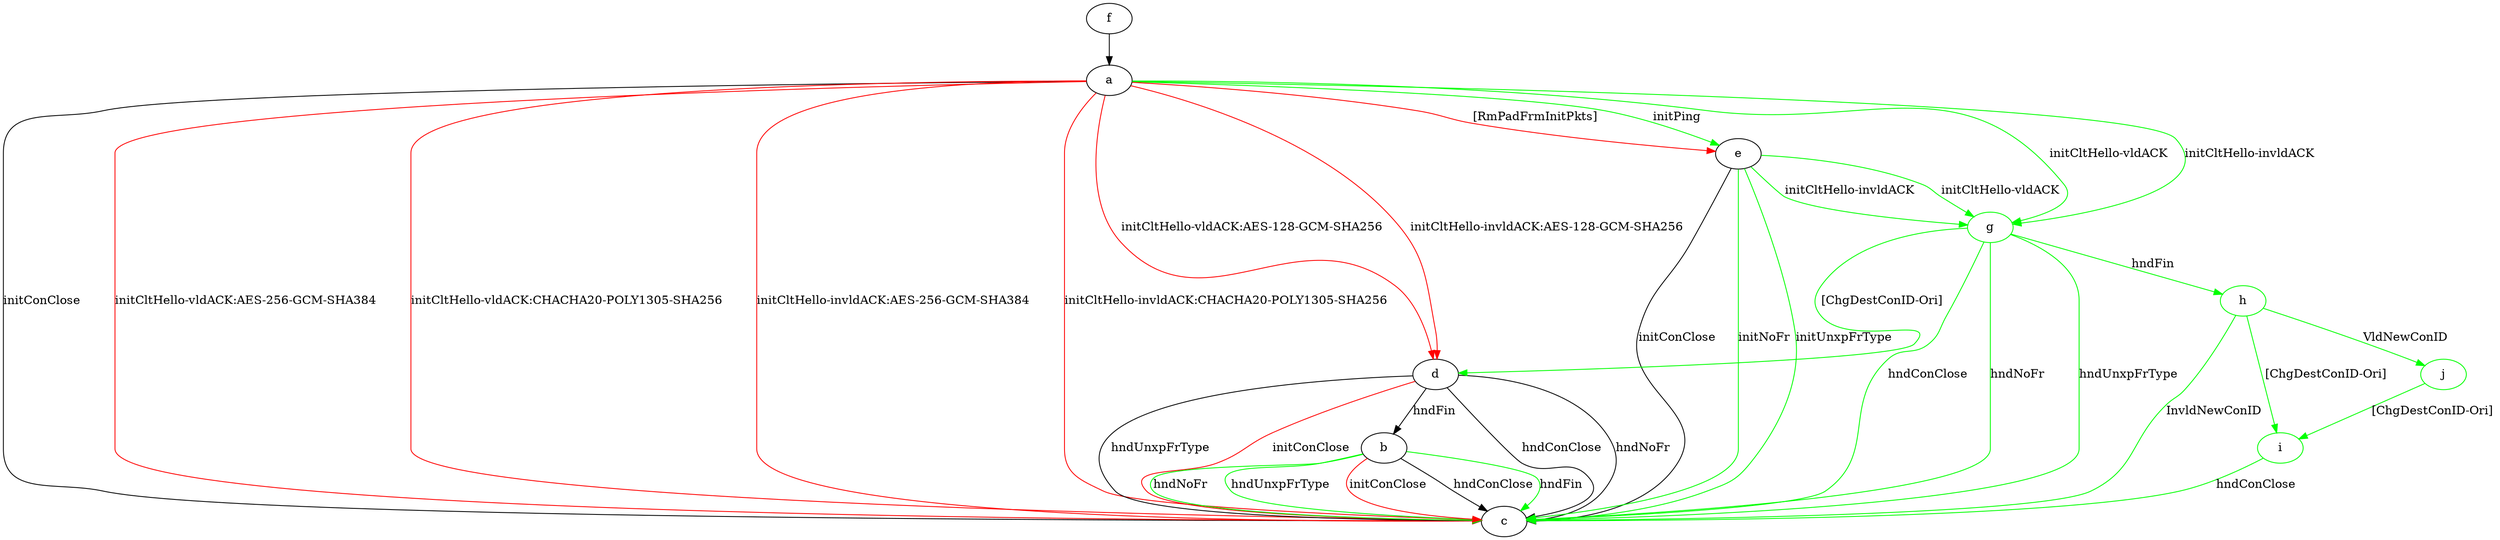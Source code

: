 digraph "" {
	a -> c	[key=0,
		label="initConClose "];
	a -> c	[key=1,
		color=red,
		label="initCltHello-vldACK:AES-256-GCM-SHA384 "];
	a -> c	[key=2,
		color=red,
		label="initCltHello-vldACK:CHACHA20-POLY1305-SHA256 "];
	a -> c	[key=3,
		color=red,
		label="initCltHello-invldACK:AES-256-GCM-SHA384 "];
	a -> c	[key=4,
		color=red,
		label="initCltHello-invldACK:CHACHA20-POLY1305-SHA256 "];
	a -> d	[key=0,
		color=red,
		label="initCltHello-vldACK:AES-128-GCM-SHA256 "];
	a -> d	[key=1,
		color=red,
		label="initCltHello-invldACK:AES-128-GCM-SHA256 "];
	a -> e	[key=0,
		color=green,
		label="initPing "];
	a -> e	[key=1,
		color=red,
		label="[RmPadFrmInitPkts] "];
	g	[color=green];
	a -> g	[key=0,
		color=green,
		label="initCltHello-vldACK "];
	a -> g	[key=1,
		color=green,
		label="initCltHello-invldACK "];
	b -> c	[key=0,
		label="hndConClose "];
	b -> c	[key=1,
		color=green,
		label="hndFin "];
	b -> c	[key=2,
		color=green,
		label="hndNoFr "];
	b -> c	[key=3,
		color=green,
		label="hndUnxpFrType "];
	b -> c	[key=4,
		color=red,
		label="initConClose "];
	d -> b	[key=0,
		label="hndFin "];
	d -> c	[key=0,
		label="hndConClose "];
	d -> c	[key=1,
		label="hndNoFr "];
	d -> c	[key=2,
		label="hndUnxpFrType "];
	d -> c	[key=3,
		color=red,
		label="initConClose "];
	e -> c	[key=0,
		label="initConClose "];
	e -> c	[key=1,
		color=green,
		label="initNoFr "];
	e -> c	[key=2,
		color=green,
		label="initUnxpFrType "];
	e -> g	[key=0,
		color=green,
		label="initCltHello-vldACK "];
	e -> g	[key=1,
		color=green,
		label="initCltHello-invldACK "];
	f -> a	[key=0];
	g -> c	[key=0,
		color=green,
		label="hndConClose "];
	g -> c	[key=1,
		color=green,
		label="hndNoFr "];
	g -> c	[key=2,
		color=green,
		label="hndUnxpFrType "];
	g -> d	[key=0,
		color=green,
		label="[ChgDestConID-Ori] "];
	h	[color=green];
	g -> h	[key=0,
		color=green,
		label="hndFin "];
	h -> c	[key=0,
		color=green,
		label="InvldNewConID "];
	i	[color=green];
	h -> i	[key=0,
		color=green,
		label="[ChgDestConID-Ori] "];
	j	[color=green];
	h -> j	[key=0,
		color=green,
		label="VldNewConID "];
	i -> c	[key=0,
		color=green,
		label="hndConClose "];
	j -> i	[key=0,
		color=green,
		label="[ChgDestConID-Ori] "];
}
